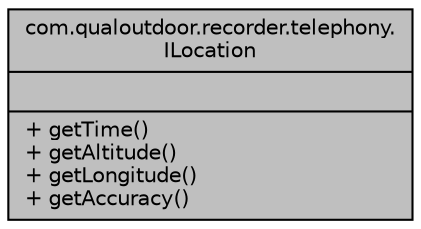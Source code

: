 digraph "com.qualoutdoor.recorder.telephony.ILocation"
{
  edge [fontname="Helvetica",fontsize="10",labelfontname="Helvetica",labelfontsize="10"];
  node [fontname="Helvetica",fontsize="10",shape=record];
  Node1 [label="{com.qualoutdoor.recorder.telephony.\lILocation\n||+ getTime()\l+ getAltitude()\l+ getLongitude()\l+ getAccuracy()\l}",height=0.2,width=0.4,color="black", fillcolor="grey75", style="filled" fontcolor="black"];
}
